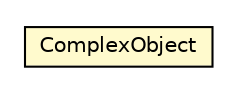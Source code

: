 #!/usr/local/bin/dot
#
# Class diagram 
# Generated by UMLGraph version R5_6-24-gf6e263 (http://www.umlgraph.org/)
#

digraph G {
	edge [fontname="Helvetica",fontsize=10,labelfontname="Helvetica",labelfontsize=10];
	node [fontname="Helvetica",fontsize=10,shape=plaintext];
	nodesep=0.25;
	ranksep=0.5;
	// org.universAAL.ri.wsdlToolkit.ioApi.ComplexObject
	c14169 [label=<<table title="org.universAAL.ri.wsdlToolkit.ioApi.ComplexObject" border="0" cellborder="1" cellspacing="0" cellpadding="2" port="p" bgcolor="lemonChiffon" href="./ComplexObject.html">
		<tr><td><table border="0" cellspacing="0" cellpadding="1">
<tr><td align="center" balign="center"> ComplexObject </td></tr>
		</table></td></tr>
		</table>>, URL="./ComplexObject.html", fontname="Helvetica", fontcolor="black", fontsize=10.0];
}

